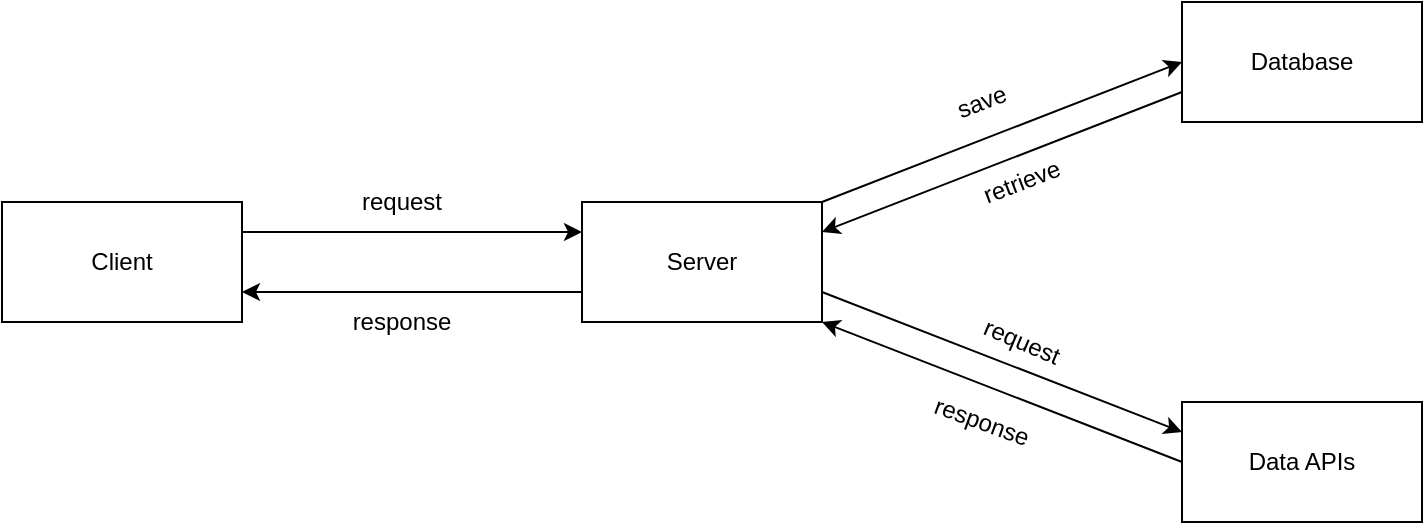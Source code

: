 <mxfile version="14.2.5" type="device"><diagram id="_kbWl3SKa6DPp_L5ApHp" name="Page-1"><mxGraphModel dx="1422" dy="733" grid="1" gridSize="10" guides="1" tooltips="1" connect="1" arrows="1" fold="1" page="1" pageScale="1" pageWidth="827" pageHeight="1169" math="0" shadow="0"><root><mxCell id="0"/><mxCell id="1" parent="0"/><mxCell id="3tecgtCVjV7Qr42oihfb-1" value="Client" style="rounded=0;whiteSpace=wrap;html=1;" vertex="1" parent="1"><mxGeometry x="60" y="290" width="120" height="60" as="geometry"/></mxCell><mxCell id="3tecgtCVjV7Qr42oihfb-2" value="Server" style="rounded=0;whiteSpace=wrap;html=1;" vertex="1" parent="1"><mxGeometry x="350" y="290" width="120" height="60" as="geometry"/></mxCell><mxCell id="3tecgtCVjV7Qr42oihfb-3" value="Database" style="rounded=0;whiteSpace=wrap;html=1;" vertex="1" parent="1"><mxGeometry x="650" y="190" width="120" height="60" as="geometry"/></mxCell><mxCell id="3tecgtCVjV7Qr42oihfb-4" value="Data APIs" style="rounded=0;whiteSpace=wrap;html=1;" vertex="1" parent="1"><mxGeometry x="650" y="390" width="120" height="60" as="geometry"/></mxCell><mxCell id="3tecgtCVjV7Qr42oihfb-5" value="" style="endArrow=classic;html=1;exitX=1;exitY=0.25;exitDx=0;exitDy=0;entryX=0;entryY=0.25;entryDx=0;entryDy=0;" edge="1" parent="1" source="3tecgtCVjV7Qr42oihfb-1" target="3tecgtCVjV7Qr42oihfb-2"><mxGeometry width="50" height="50" relative="1" as="geometry"><mxPoint x="390" y="400" as="sourcePoint"/><mxPoint x="440" y="350" as="targetPoint"/></mxGeometry></mxCell><mxCell id="3tecgtCVjV7Qr42oihfb-6" value="" style="endArrow=classic;html=1;exitX=1;exitY=0;exitDx=0;exitDy=0;entryX=0;entryY=0.5;entryDx=0;entryDy=0;" edge="1" parent="1" source="3tecgtCVjV7Qr42oihfb-2" target="3tecgtCVjV7Qr42oihfb-3"><mxGeometry width="50" height="50" relative="1" as="geometry"><mxPoint x="190" y="315" as="sourcePoint"/><mxPoint x="380" y="315" as="targetPoint"/></mxGeometry></mxCell><mxCell id="3tecgtCVjV7Qr42oihfb-7" value="" style="endArrow=classic;html=1;exitX=1;exitY=0.75;exitDx=0;exitDy=0;entryX=0;entryY=0.25;entryDx=0;entryDy=0;" edge="1" parent="1" source="3tecgtCVjV7Qr42oihfb-2" target="3tecgtCVjV7Qr42oihfb-4"><mxGeometry width="50" height="50" relative="1" as="geometry"><mxPoint x="200" y="325" as="sourcePoint"/><mxPoint x="390" y="325" as="targetPoint"/></mxGeometry></mxCell><mxCell id="3tecgtCVjV7Qr42oihfb-8" value="" style="endArrow=classic;html=1;exitX=0;exitY=0.75;exitDx=0;exitDy=0;entryX=1;entryY=0.75;entryDx=0;entryDy=0;" edge="1" parent="1" source="3tecgtCVjV7Qr42oihfb-2" target="3tecgtCVjV7Qr42oihfb-1"><mxGeometry width="50" height="50" relative="1" as="geometry"><mxPoint x="210" y="335" as="sourcePoint"/><mxPoint x="400" y="335" as="targetPoint"/></mxGeometry></mxCell><mxCell id="3tecgtCVjV7Qr42oihfb-9" value="" style="endArrow=classic;html=1;exitX=0;exitY=0.75;exitDx=0;exitDy=0;entryX=1;entryY=0.25;entryDx=0;entryDy=0;" edge="1" parent="1" source="3tecgtCVjV7Qr42oihfb-3" target="3tecgtCVjV7Qr42oihfb-2"><mxGeometry width="50" height="50" relative="1" as="geometry"><mxPoint x="220" y="345" as="sourcePoint"/><mxPoint x="410" y="345" as="targetPoint"/></mxGeometry></mxCell><mxCell id="3tecgtCVjV7Qr42oihfb-10" value="" style="endArrow=classic;html=1;exitX=0;exitY=0.5;exitDx=0;exitDy=0;entryX=1;entryY=1;entryDx=0;entryDy=0;" edge="1" parent="1" source="3tecgtCVjV7Qr42oihfb-4" target="3tecgtCVjV7Qr42oihfb-2"><mxGeometry width="50" height="50" relative="1" as="geometry"><mxPoint x="230" y="355" as="sourcePoint"/><mxPoint x="420" y="355" as="targetPoint"/></mxGeometry></mxCell><mxCell id="3tecgtCVjV7Qr42oihfb-11" value="request" style="text;html=1;strokeColor=none;fillColor=none;align=center;verticalAlign=middle;whiteSpace=wrap;rounded=0;" vertex="1" parent="1"><mxGeometry x="240" y="280" width="40" height="20" as="geometry"/></mxCell><mxCell id="3tecgtCVjV7Qr42oihfb-12" value="request" style="text;html=1;strokeColor=none;fillColor=none;align=center;verticalAlign=middle;whiteSpace=wrap;rounded=0;rotation=23;" vertex="1" parent="1"><mxGeometry x="550" y="350" width="40" height="20" as="geometry"/></mxCell><mxCell id="3tecgtCVjV7Qr42oihfb-13" value="response" style="text;html=1;strokeColor=none;fillColor=none;align=center;verticalAlign=middle;whiteSpace=wrap;rounded=0;rotation=20;" vertex="1" parent="1"><mxGeometry x="530" y="390" width="40" height="20" as="geometry"/></mxCell><mxCell id="3tecgtCVjV7Qr42oihfb-14" value="response" style="text;html=1;strokeColor=none;fillColor=none;align=center;verticalAlign=middle;whiteSpace=wrap;rounded=0;" vertex="1" parent="1"><mxGeometry x="240" y="340" width="40" height="20" as="geometry"/></mxCell><mxCell id="3tecgtCVjV7Qr42oihfb-15" value="save" style="text;html=1;strokeColor=none;fillColor=none;align=center;verticalAlign=middle;whiteSpace=wrap;rounded=0;rotation=-21;" vertex="1" parent="1"><mxGeometry x="530" y="230" width="40" height="20" as="geometry"/></mxCell><mxCell id="3tecgtCVjV7Qr42oihfb-16" value="retrieve" style="text;html=1;strokeColor=none;fillColor=none;align=center;verticalAlign=middle;whiteSpace=wrap;rounded=0;rotation=-21;" vertex="1" parent="1"><mxGeometry x="550" y="270" width="40" height="20" as="geometry"/></mxCell></root></mxGraphModel></diagram></mxfile>